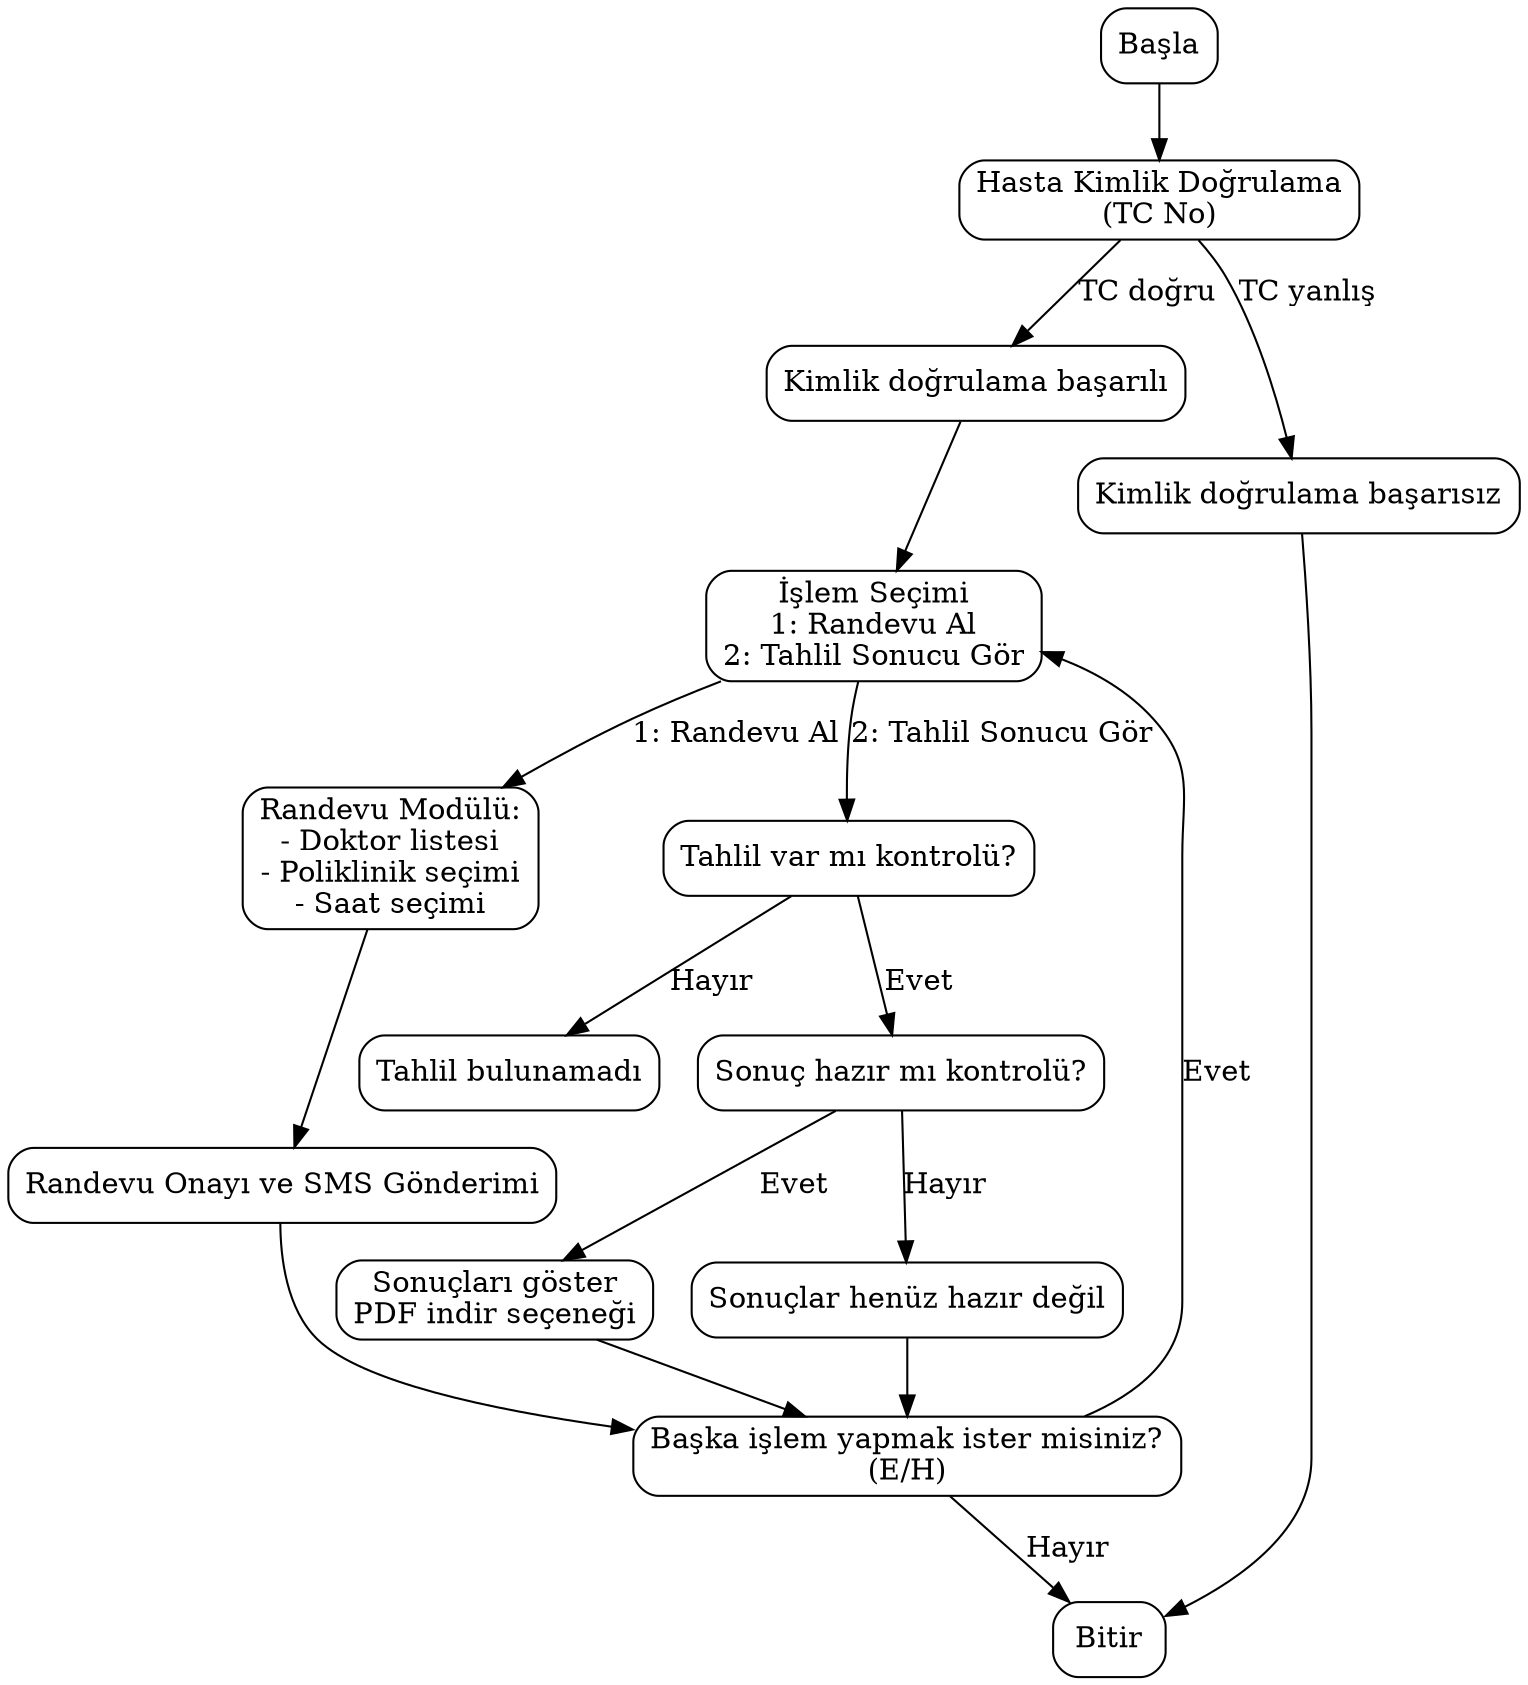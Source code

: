 digraph HastaneSistemi {
    rankdir=TB;
    node [shape=box, style=rounded];

    Basla [label="Başla"];
    KimlikDogrulama [label="Hasta Kimlik Doğrulama\n(TC No)"];
    DogruTC [label="Kimlik doğrulama başarılı"];
    YanlisTC [label="Kimlik doğrulama başarısız"];
    
    IslemSecim [label="İşlem Seçimi\n1: Randevu Al\n2: Tahlil Sonucu Gör"];
    
    RandevuModul [label="Randevu Modülü:\n- Doktor listesi\n- Poliklinik seçimi\n- Saat seçimi"];
    RandevuOnay [label="Randevu Onayı ve SMS Gönderimi"];
    
    TahlilKontrol [label="Tahlil var mı kontrolü?"];
    TahlilYok [label="Tahlil bulunamadı"];
    SonucHazirKontrol [label="Sonuç hazır mı kontrolü?"];
    SonucGoster [label="Sonuçları göster\nPDF indir seçeneği"];
    SonucBekle [label="Sonuçlar henüz hazır değil"];
    
    BaskaIslem [label="Başka işlem yapmak ister misiniz?\n(E/H)"];
    Bitir [label="Bitir"];

    // Akış
    Basla -> KimlikDogrulama;
    KimlikDogrulama -> DogruTC [label="TC doğru"];
    KimlikDogrulama -> YanlisTC [label="TC yanlış"];
    YanlisTC -> Bitir;
    
    DogruTC -> IslemSecim;

    // İşlem seçimleri
    IslemSecim -> RandevuModul [label="1: Randevu Al"];
    IslemSecim -> TahlilKontrol [label="2: Tahlil Sonucu Gör"];

    // Randevu akışı
    RandevuModul -> RandevuOnay;
    RandevuOnay -> BaskaIslem;

    // Tahlil akışı
    TahlilKontrol -> TahlilYok [label="Hayır"];
    TahlilKontrol -> SonucHazirKontrol [label="Evet"];
    SonucHazirKontrol -> SonucGoster [label="Evet"];
    SonucHazirKontrol -> SonucBekle [label="Hayır"];
    
    SonucGoster -> BaskaIslem;
    SonucBekle -> BaskaIslem;

    // Döngü
    BaskaIslem -> IslemSecim [label="Evet"];
    BaskaIslem -> Bitir [label="Hayır"];
}
